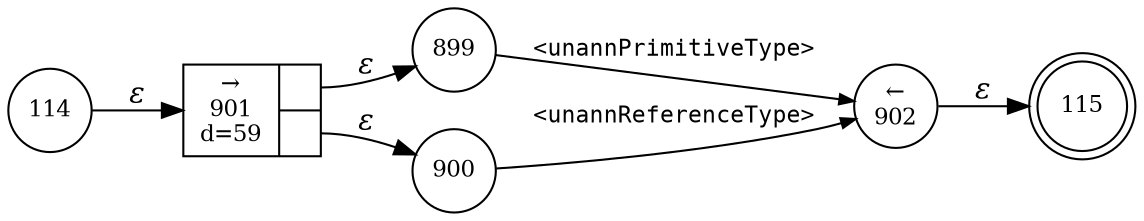 digraph ATN {
rankdir=LR;
s115[fontsize=11, label="115", shape=doublecircle, fixedsize=true, width=.6];
s114[fontsize=11,label="114", shape=circle, fixedsize=true, width=.55, peripheries=1];
s899[fontsize=11,label="899", shape=circle, fixedsize=true, width=.55, peripheries=1];
s900[fontsize=11,label="900", shape=circle, fixedsize=true, width=.55, peripheries=1];
s901[fontsize=11,label="{&rarr;\n901\nd=59|{<p0>|<p1>}}", shape=record, fixedsize=false, peripheries=1];
s902[fontsize=11,label="&larr;\n902", shape=circle, fixedsize=true, width=.55, peripheries=1];
s114 -> s901 [fontname="Times-Italic", label="&epsilon;"];
s901:p0 -> s899 [fontname="Times-Italic", label="&epsilon;"];
s901:p1 -> s900 [fontname="Times-Italic", label="&epsilon;"];
s899 -> s902 [fontsize=11, fontname="Courier", arrowsize=.7, label = "<unannPrimitiveType>", arrowhead = normal];
s900 -> s902 [fontsize=11, fontname="Courier", arrowsize=.7, label = "<unannReferenceType>", arrowhead = normal];
s902 -> s115 [fontname="Times-Italic", label="&epsilon;"];
}